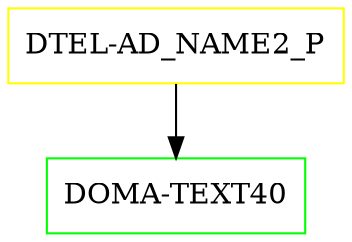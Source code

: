 digraph G {
  "DTEL-AD_NAME2_P" [shape=box,color=yellow];
  "DOMA-TEXT40" [shape=box,color=green,URL="./DOMA_TEXT40.html"];
  "DTEL-AD_NAME2_P" -> "DOMA-TEXT40";
}
